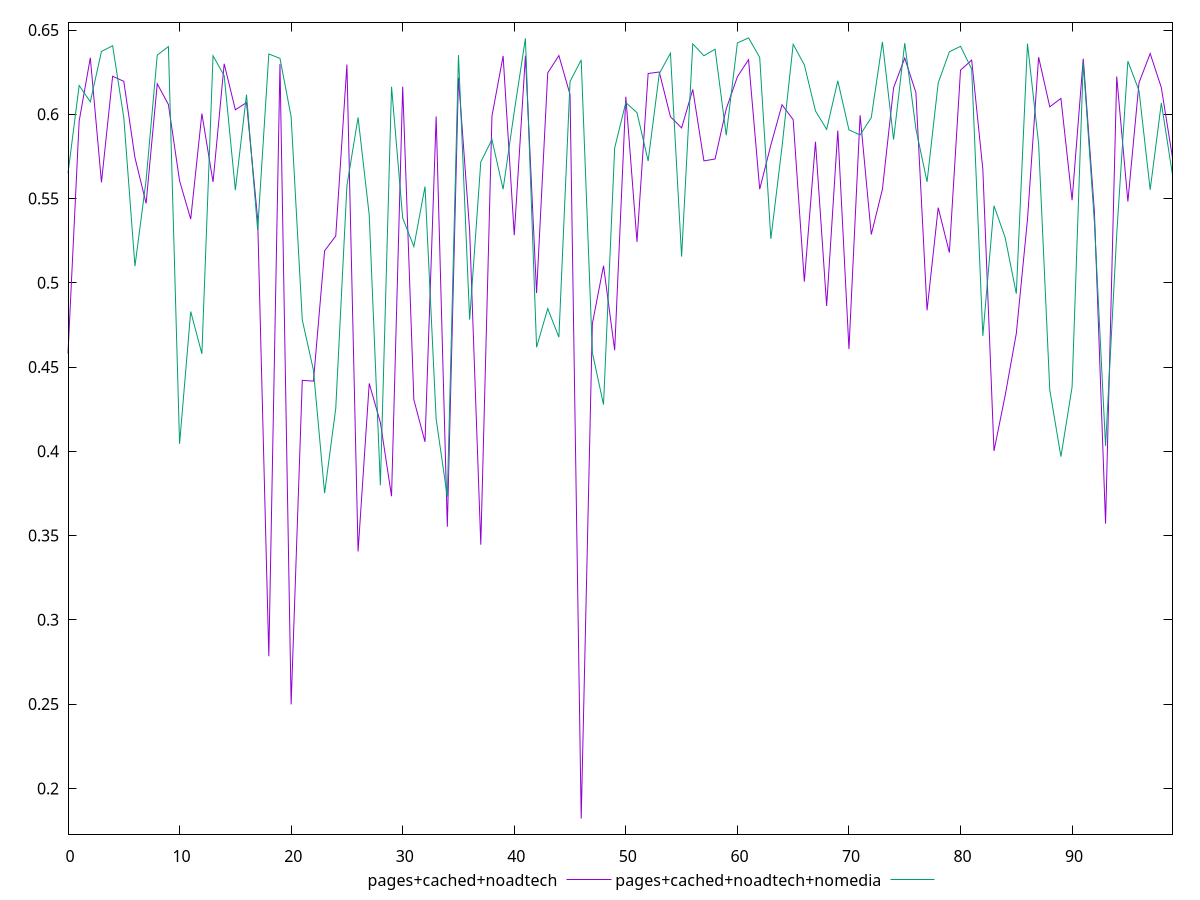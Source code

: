 reset

$pagesCachedNoadtech <<EOF
0 0.45811677589267386
1 0.5959451283743682
2 0.6335352317312836
3 0.5596237777345326
4 0.6225780586493584
5 0.6195225342800627
6 0.5743183803089638
7 0.5471198045912293
8 0.6181070872541177
9 0.6057747055416706
10 0.5605068708895717
11 0.537800418592643
12 0.6003927172884196
13 0.5598154536610813
14 0.6299644555764919
15 0.6026465659185873
16 0.6069360319943159
17 0.5378104349107452
18 0.27840179437830304
19 0.6299055734596521
20 0.2498547702781483
21 0.4421138159922773
22 0.4416925629194898
23 0.5190093065047051
24 0.5277957544236356
25 0.6295000148808136
26 0.34057989180717646
27 0.44030087922631433
28 0.4171026420768163
29 0.37335665711305505
30 0.61636122906692
31 0.4306113795006159
32 0.40562083974132856
33 0.5986839852903685
34 0.35525923419096034
35 0.621757843807413
36 0.5311532578906728
37 0.3445707367138375
38 0.5988825543699619
39 0.6346115269780015
40 0.5282272606664137
41 0.6347524076842267
42 0.4939186834665941
43 0.6245618651968855
44 0.6348294768002113
45 0.6116894395938156
46 0.182117776937036
47 0.4757048934656373
48 0.5101156799772731
49 0.4599780391972365
50 0.6103893949123663
51 0.5242919435096237
52 0.6241936123754449
53 0.6250804306229937
54 0.5985357525256138
55 0.5918980383878408
56 0.6147499195351288
57 0.5723525560182057
58 0.5734703514880892
59 0.603257218235358
60 0.6222443212373288
61 0.6323946407656862
62 0.5555508146085092
63 0.5817412675333384
64 0.6056736465426302
65 0.5967723125948476
66 0.5006969008812201
67 0.5836964847338446
68 0.4862596125758129
69 0.5903296316426674
70 0.46069436275412207
71 0.5994387989580194
72 0.5286563603669029
73 0.5555515913015985
74 0.6157052084748479
75 0.6333429113361055
76 0.6128805005686302
77 0.4836885928918334
78 0.5445990280000914
79 0.5179364350879411
80 0.62618937459875
81 0.632158822172741
82 0.5673676882384362
83 0.40025579276141704
84 0.43311817583516443
85 0.4698989222572474
86 0.5374335294206356
87 0.6338859439729478
88 0.6044107348971643
89 0.6094224352662353
90 0.5489858646310142
91 0.6329827902421559
92 0.5421041310126363
93 0.357130284234432
94 0.6223665979566053
95 0.5482350747870288
96 0.6187319085996041
97 0.6360346941312809
98 0.6158129985789517
99 0.5742060133411243
EOF

$pagesCachedNoadtechNomedia <<EOF
0 0.5649798576722135
1 0.6170802708617781
2 0.607406797281358
3 0.6372962318724693
4 0.6406791458069805
5 0.5980285409183774
6 0.509865160090628
7 0.5608250578020108
8 0.6350880249793894
9 0.6401797526126924
10 0.40443463738535196
11 0.482965611094173
12 0.4578590834320913
13 0.6347173404677158
14 0.6229061870734722
15 0.5550239629672074
16 0.6116453704204337
17 0.5313615925400516
18 0.63578352278241
19 0.6331610773301997
20 0.598528915999266
21 0.47798042678672187
22 0.4481027014356557
23 0.3751868521021314
24 0.4254801447526013
25 0.5575925667506053
26 0.5981067519668443
27 0.5402422837321048
28 0.37986328646515877
29 0.6163267136205872
30 0.5384595837733456
31 0.5215047703939256
32 0.5571124457246454
33 0.4191259432462781
34 0.37305669773698824
35 0.6350913197135187
36 0.4781445070659707
37 0.5717303625820614
38 0.5850073713496625
39 0.5555414964972482
40 0.6016648114654238
41 0.6450289565647389
42 0.46176565005426
43 0.48472293952598094
44 0.46772368511827606
45 0.6194785296105175
46 0.6322541405941393
47 0.45863263101001034
48 0.42770653233803857
49 0.5800599110625642
50 0.606919015407342
51 0.6009510140741944
52 0.5722971307085042
53 0.6241489477333468
54 0.6362341866592591
55 0.5155730962671412
56 0.6417845867280887
57 0.6347143954232468
58 0.6386186575024607
59 0.5875353566834944
60 0.642325909660261
61 0.6453178884300702
62 0.6337539056858665
63 0.5260457917287014
64 0.5807101267251683
65 0.6415120743047459
66 0.6293485957463005
67 0.6019589574225658
68 0.5910427354256723
69 0.6198626699417494
70 0.5907215969058326
71 0.587755155049322
72 0.5980271973370868
73 0.6429439332764839
74 0.5849649995367996
75 0.6422072653256206
76 0.591367789178284
77 0.5599210354174269
78 0.6186248439155042
79 0.6370711884534136
80 0.6403275773546981
81 0.626846489669068
82 0.468500597947897
83 0.5457381399453333
84 0.5268615191744265
85 0.49355190763880313
86 0.6419073060224271
87 0.5825509134176874
88 0.4364346228966267
89 0.39686299156387717
90 0.43820371307261197
91 0.6306839551670171
92 0.5359618507115121
93 0.40323866141527454
94 0.5286774632436065
95 0.6315238136569884
96 0.6139625832127044
97 0.5552321237042467
98 0.6067134313202159
99 0.5640735695324469
EOF

set key outside below
set xrange [0:99]
set yrange [0.17285377470717533:0.6545818906599309]
set trange [0.17285377470717533:0.6545818906599309]
set terminal svg size 640, 520 enhanced background rgb 'white'
set output "report_00015_2021-02-09T16-11-33.973Z/meta/pScore/comparison/line/2_vs_3.svg"

plot $pagesCachedNoadtech title "pages+cached+noadtech" with line, \
     $pagesCachedNoadtechNomedia title "pages+cached+noadtech+nomedia" with line

reset
